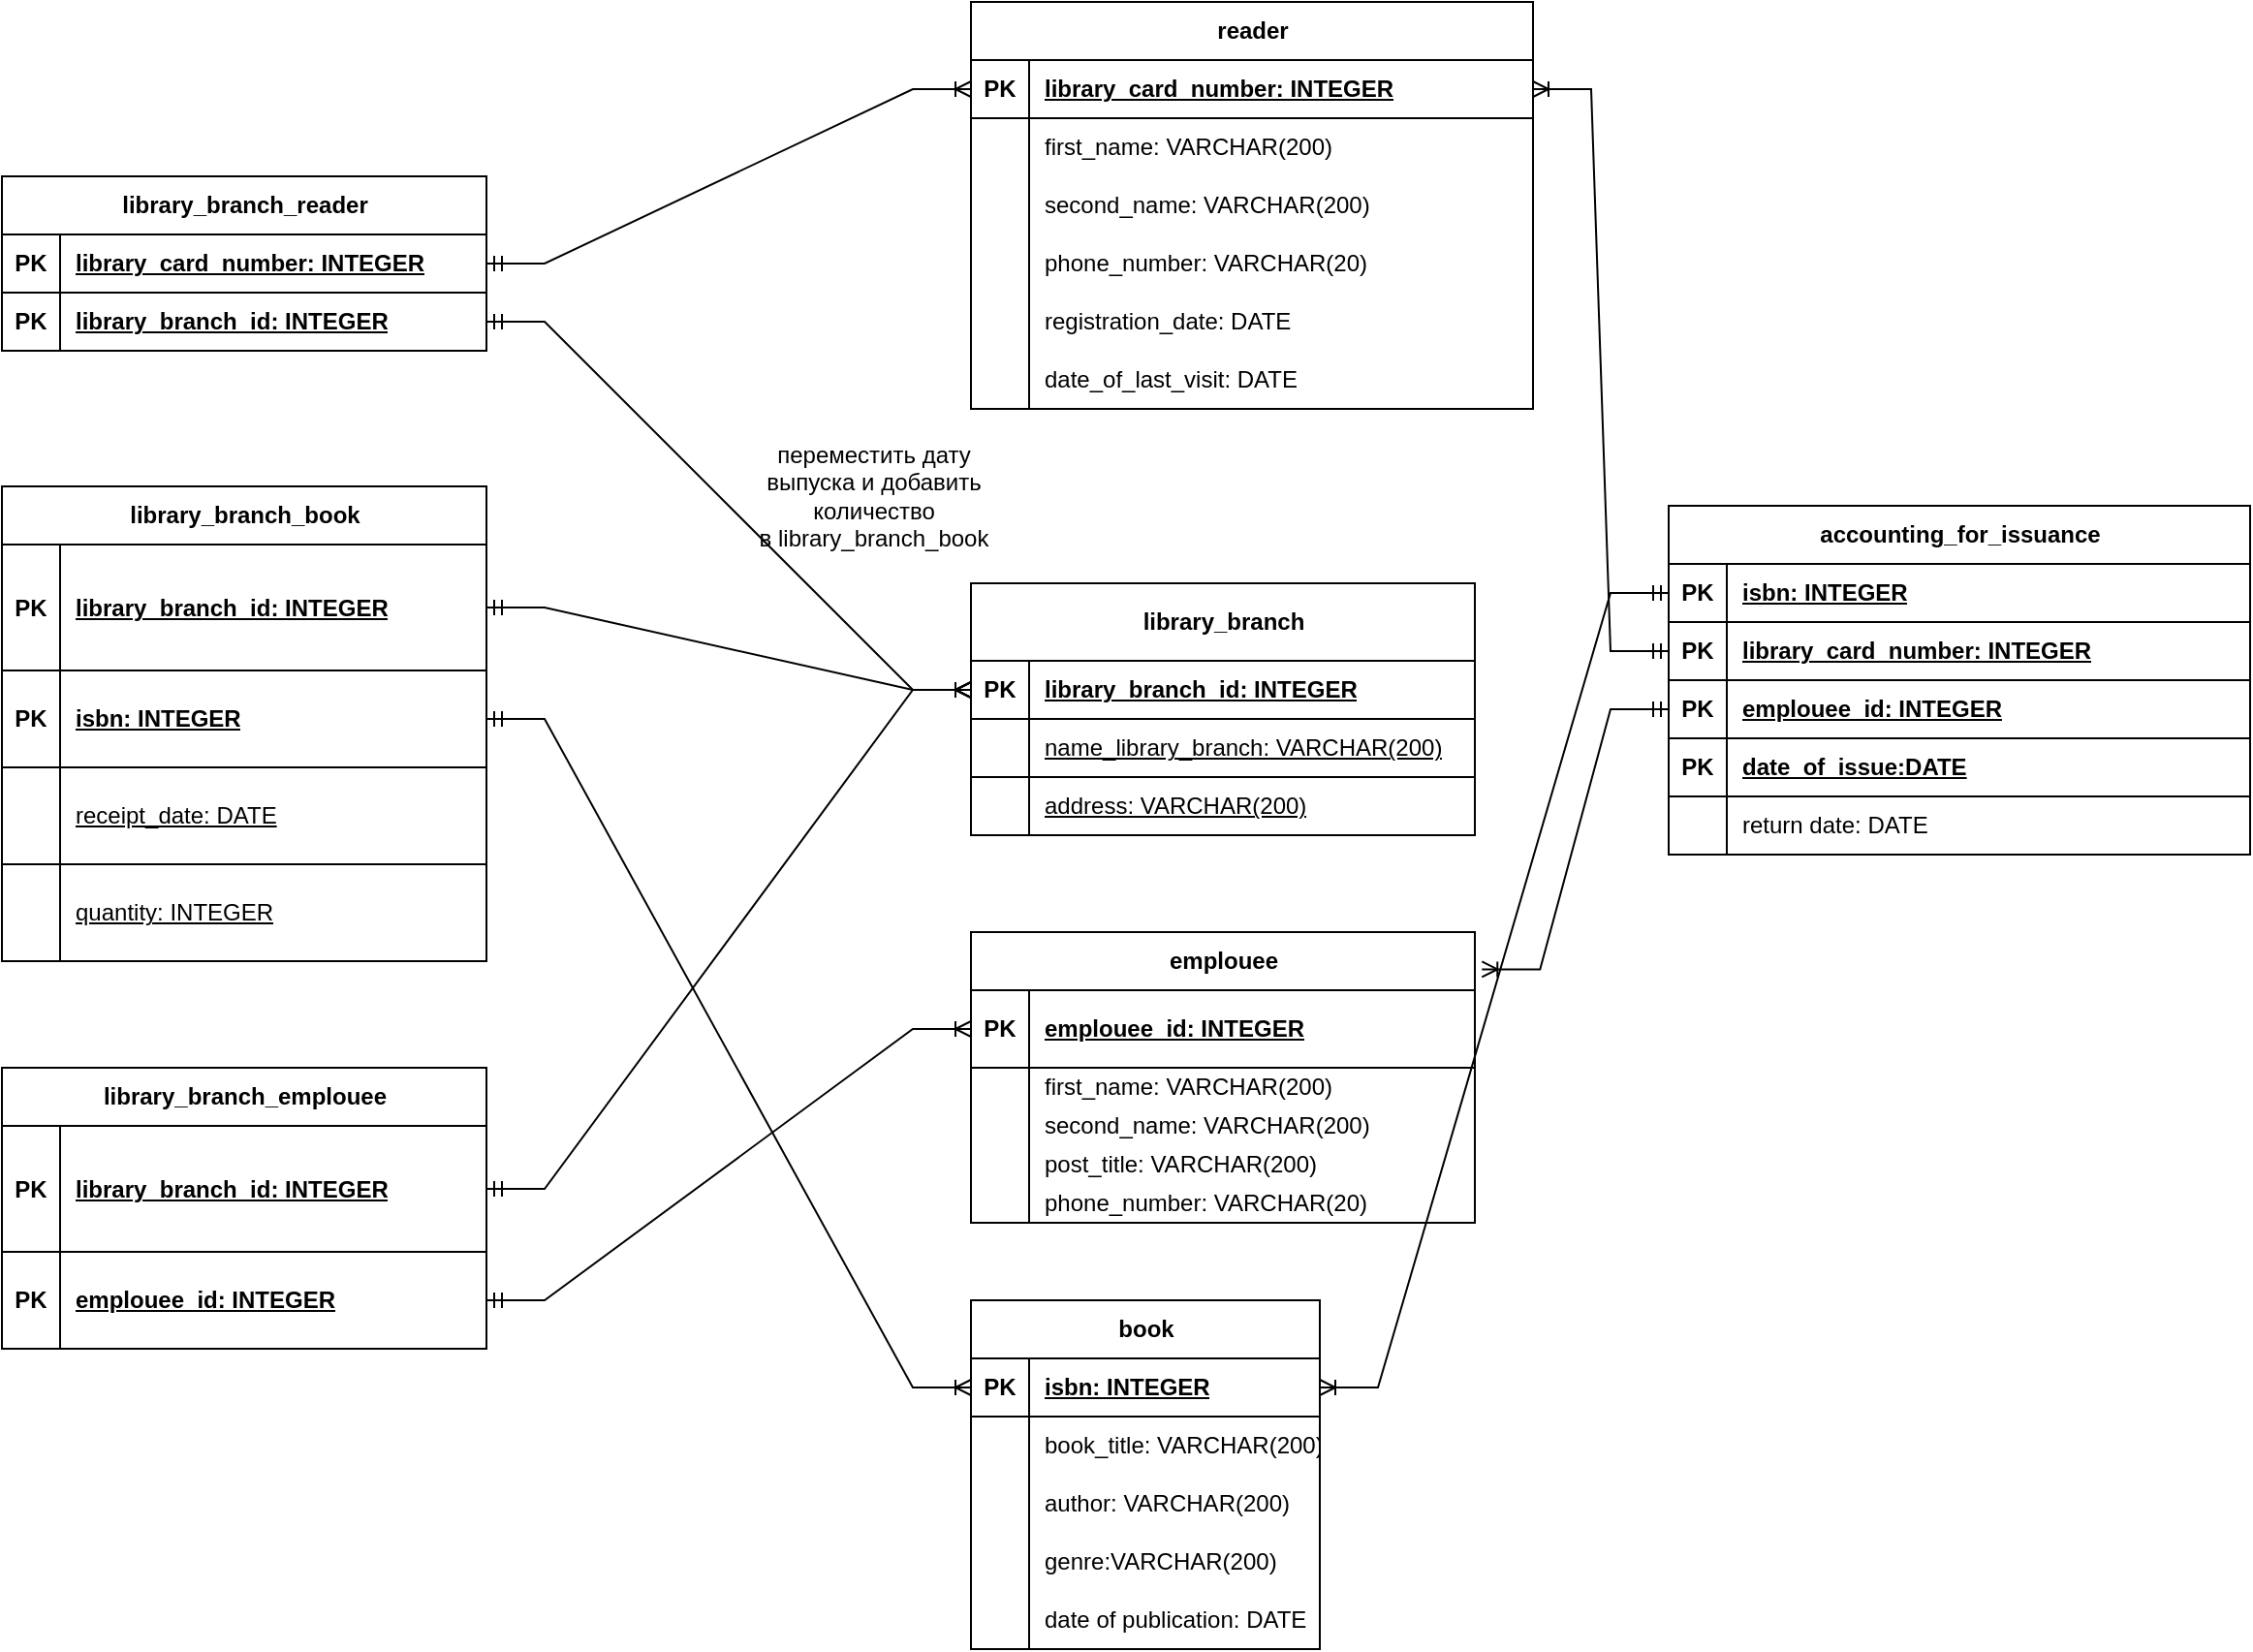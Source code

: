 <mxfile version="23.1.5" type="github">
  <diagram name="Страница — 1" id="CIqzFSegm4EQMe1KFuxQ">
    <mxGraphModel dx="1947" dy="1603" grid="1" gridSize="10" guides="1" tooltips="1" connect="1" arrows="1" fold="1" page="1" pageScale="1" pageWidth="827" pageHeight="1169" math="0" shadow="0">
      <root>
        <mxCell id="0" />
        <mxCell id="1" parent="0" />
        <mxCell id="LzvgCg_3a3wJAiZHb8O4-2" value="emplouee" style="shape=table;startSize=30;container=1;collapsible=1;childLayout=tableLayout;fixedRows=1;rowLines=0;fontStyle=1;align=center;resizeLast=1;html=1;" parent="1" vertex="1">
          <mxGeometry x="-80" y="-260" width="260" height="150" as="geometry" />
        </mxCell>
        <mxCell id="LzvgCg_3a3wJAiZHb8O4-3" value="" style="shape=tableRow;horizontal=0;startSize=0;swimlaneHead=0;swimlaneBody=0;fillColor=none;collapsible=0;dropTarget=0;points=[[0,0.5],[1,0.5]];portConstraint=eastwest;top=0;left=0;right=0;bottom=1;" parent="LzvgCg_3a3wJAiZHb8O4-2" vertex="1">
          <mxGeometry y="30" width="260" height="40" as="geometry" />
        </mxCell>
        <mxCell id="LzvgCg_3a3wJAiZHb8O4-4" value="PK" style="shape=partialRectangle;connectable=0;fillColor=none;top=0;left=0;bottom=0;right=0;fontStyle=1;overflow=hidden;whiteSpace=wrap;html=1;" parent="LzvgCg_3a3wJAiZHb8O4-3" vertex="1">
          <mxGeometry width="30" height="40" as="geometry">
            <mxRectangle width="30" height="40" as="alternateBounds" />
          </mxGeometry>
        </mxCell>
        <mxCell id="LzvgCg_3a3wJAiZHb8O4-5" value="emplouee_id: INTEGER" style="shape=partialRectangle;connectable=0;fillColor=none;top=0;left=0;bottom=0;right=0;align=left;spacingLeft=6;fontStyle=5;overflow=hidden;whiteSpace=wrap;html=1;" parent="LzvgCg_3a3wJAiZHb8O4-3" vertex="1">
          <mxGeometry x="30" width="230" height="40" as="geometry">
            <mxRectangle width="230" height="40" as="alternateBounds" />
          </mxGeometry>
        </mxCell>
        <mxCell id="LzvgCg_3a3wJAiZHb8O4-6" value="" style="shape=tableRow;horizontal=0;startSize=0;swimlaneHead=0;swimlaneBody=0;fillColor=none;collapsible=0;dropTarget=0;points=[[0,0.5],[1,0.5]];portConstraint=eastwest;top=0;left=0;right=0;bottom=0;" parent="LzvgCg_3a3wJAiZHb8O4-2" vertex="1">
          <mxGeometry y="70" width="260" height="20" as="geometry" />
        </mxCell>
        <mxCell id="LzvgCg_3a3wJAiZHb8O4-7" value="" style="shape=partialRectangle;connectable=0;fillColor=none;top=0;left=0;bottom=0;right=0;editable=1;overflow=hidden;whiteSpace=wrap;html=1;" parent="LzvgCg_3a3wJAiZHb8O4-6" vertex="1">
          <mxGeometry width="30" height="20" as="geometry">
            <mxRectangle width="30" height="20" as="alternateBounds" />
          </mxGeometry>
        </mxCell>
        <mxCell id="LzvgCg_3a3wJAiZHb8O4-8" value="first_name:&amp;nbsp;VARCHAR(200)" style="shape=partialRectangle;connectable=0;fillColor=none;top=0;left=0;bottom=0;right=0;align=left;spacingLeft=6;overflow=hidden;whiteSpace=wrap;html=1;" parent="LzvgCg_3a3wJAiZHb8O4-6" vertex="1">
          <mxGeometry x="30" width="230" height="20" as="geometry">
            <mxRectangle width="230" height="20" as="alternateBounds" />
          </mxGeometry>
        </mxCell>
        <mxCell id="LzvgCg_3a3wJAiZHb8O4-9" value="" style="shape=tableRow;horizontal=0;startSize=0;swimlaneHead=0;swimlaneBody=0;fillColor=none;collapsible=0;dropTarget=0;points=[[0,0.5],[1,0.5]];portConstraint=eastwest;top=0;left=0;right=0;bottom=0;" parent="LzvgCg_3a3wJAiZHb8O4-2" vertex="1">
          <mxGeometry y="90" width="260" height="20" as="geometry" />
        </mxCell>
        <mxCell id="LzvgCg_3a3wJAiZHb8O4-10" value="" style="shape=partialRectangle;connectable=0;fillColor=none;top=0;left=0;bottom=0;right=0;editable=1;overflow=hidden;whiteSpace=wrap;html=1;" parent="LzvgCg_3a3wJAiZHb8O4-9" vertex="1">
          <mxGeometry width="30" height="20" as="geometry">
            <mxRectangle width="30" height="20" as="alternateBounds" />
          </mxGeometry>
        </mxCell>
        <mxCell id="LzvgCg_3a3wJAiZHb8O4-11" value="second_name: VARCHAR(200)" style="shape=partialRectangle;connectable=0;fillColor=none;top=0;left=0;bottom=0;right=0;align=left;spacingLeft=6;overflow=hidden;whiteSpace=wrap;html=1;" parent="LzvgCg_3a3wJAiZHb8O4-9" vertex="1">
          <mxGeometry x="30" width="230" height="20" as="geometry">
            <mxRectangle width="230" height="20" as="alternateBounds" />
          </mxGeometry>
        </mxCell>
        <mxCell id="MZOV7aRjCE4g4XDiiNEX-7" value="" style="shape=tableRow;horizontal=0;startSize=0;swimlaneHead=0;swimlaneBody=0;fillColor=none;collapsible=0;dropTarget=0;points=[[0,0.5],[1,0.5]];portConstraint=eastwest;top=0;left=0;right=0;bottom=0;" parent="LzvgCg_3a3wJAiZHb8O4-2" vertex="1">
          <mxGeometry y="110" width="260" height="20" as="geometry" />
        </mxCell>
        <mxCell id="MZOV7aRjCE4g4XDiiNEX-8" value="" style="shape=partialRectangle;connectable=0;fillColor=none;top=0;left=0;bottom=0;right=0;editable=1;overflow=hidden;whiteSpace=wrap;html=1;" parent="MZOV7aRjCE4g4XDiiNEX-7" vertex="1">
          <mxGeometry width="30" height="20" as="geometry">
            <mxRectangle width="30" height="20" as="alternateBounds" />
          </mxGeometry>
        </mxCell>
        <mxCell id="MZOV7aRjCE4g4XDiiNEX-9" value="post_title: VARCHAR(200)" style="shape=partialRectangle;connectable=0;fillColor=none;top=0;left=0;bottom=0;right=0;align=left;spacingLeft=6;overflow=hidden;whiteSpace=wrap;html=1;" parent="MZOV7aRjCE4g4XDiiNEX-7" vertex="1">
          <mxGeometry x="30" width="230" height="20" as="geometry">
            <mxRectangle width="230" height="20" as="alternateBounds" />
          </mxGeometry>
        </mxCell>
        <mxCell id="MZOV7aRjCE4g4XDiiNEX-4" value="" style="shape=tableRow;horizontal=0;startSize=0;swimlaneHead=0;swimlaneBody=0;fillColor=none;collapsible=0;dropTarget=0;points=[[0,0.5],[1,0.5]];portConstraint=eastwest;top=0;left=0;right=0;bottom=0;" parent="LzvgCg_3a3wJAiZHb8O4-2" vertex="1">
          <mxGeometry y="130" width="260" height="20" as="geometry" />
        </mxCell>
        <mxCell id="MZOV7aRjCE4g4XDiiNEX-5" value="" style="shape=partialRectangle;connectable=0;fillColor=none;top=0;left=0;bottom=0;right=0;editable=1;overflow=hidden;whiteSpace=wrap;html=1;" parent="MZOV7aRjCE4g4XDiiNEX-4" vertex="1">
          <mxGeometry width="30" height="20" as="geometry">
            <mxRectangle width="30" height="20" as="alternateBounds" />
          </mxGeometry>
        </mxCell>
        <mxCell id="MZOV7aRjCE4g4XDiiNEX-6" value="phone_number: VARCHAR(20)" style="shape=partialRectangle;connectable=0;fillColor=none;top=0;left=0;bottom=0;right=0;align=left;spacingLeft=6;overflow=hidden;whiteSpace=wrap;html=1;" parent="MZOV7aRjCE4g4XDiiNEX-4" vertex="1">
          <mxGeometry x="30" width="230" height="20" as="geometry">
            <mxRectangle width="230" height="20" as="alternateBounds" />
          </mxGeometry>
        </mxCell>
        <mxCell id="LzvgCg_3a3wJAiZHb8O4-15" value="library_branch" style="shape=table;startSize=40;container=1;collapsible=1;childLayout=tableLayout;fixedRows=1;rowLines=0;fontStyle=1;align=center;resizeLast=1;html=1;" parent="1" vertex="1">
          <mxGeometry x="-80" y="-440" width="260" height="130" as="geometry" />
        </mxCell>
        <mxCell id="MZOV7aRjCE4g4XDiiNEX-1" value="" style="shape=tableRow;horizontal=0;startSize=0;swimlaneHead=0;swimlaneBody=0;fillColor=none;collapsible=0;dropTarget=0;points=[[0,0.5],[1,0.5]];portConstraint=eastwest;top=0;left=0;right=0;bottom=1;" parent="LzvgCg_3a3wJAiZHb8O4-15" vertex="1">
          <mxGeometry y="40" width="260" height="30" as="geometry" />
        </mxCell>
        <mxCell id="MZOV7aRjCE4g4XDiiNEX-2" value="PK" style="shape=partialRectangle;connectable=0;fillColor=none;top=0;left=0;bottom=0;right=0;fontStyle=1;overflow=hidden;whiteSpace=wrap;html=1;" parent="MZOV7aRjCE4g4XDiiNEX-1" vertex="1">
          <mxGeometry width="30" height="30" as="geometry">
            <mxRectangle width="30" height="30" as="alternateBounds" />
          </mxGeometry>
        </mxCell>
        <mxCell id="MZOV7aRjCE4g4XDiiNEX-3" value="library_branch_id: INTEGER" style="shape=partialRectangle;connectable=0;fillColor=none;top=0;left=0;bottom=0;right=0;align=left;spacingLeft=6;fontStyle=5;overflow=hidden;whiteSpace=wrap;html=1;" parent="MZOV7aRjCE4g4XDiiNEX-1" vertex="1">
          <mxGeometry x="30" width="230" height="30" as="geometry">
            <mxRectangle width="230" height="30" as="alternateBounds" />
          </mxGeometry>
        </mxCell>
        <mxCell id="LzvgCg_3a3wJAiZHb8O4-160" value="" style="shape=tableRow;horizontal=0;startSize=0;swimlaneHead=0;swimlaneBody=0;fillColor=none;collapsible=0;dropTarget=0;points=[[0,0.5],[1,0.5]];portConstraint=eastwest;top=0;left=0;right=0;bottom=1;" parent="LzvgCg_3a3wJAiZHb8O4-15" vertex="1">
          <mxGeometry y="70" width="260" height="30" as="geometry" />
        </mxCell>
        <mxCell id="LzvgCg_3a3wJAiZHb8O4-161" value="" style="shape=partialRectangle;connectable=0;fillColor=none;top=0;left=0;bottom=0;right=0;fontStyle=1;overflow=hidden;whiteSpace=wrap;html=1;" parent="LzvgCg_3a3wJAiZHb8O4-160" vertex="1">
          <mxGeometry width="30" height="30" as="geometry">
            <mxRectangle width="30" height="30" as="alternateBounds" />
          </mxGeometry>
        </mxCell>
        <mxCell id="LzvgCg_3a3wJAiZHb8O4-162" value="&lt;span style=&quot;font-weight: normal;&quot;&gt;name_library_branch:&amp;nbsp;VARCHAR(200)&lt;/span&gt;" style="shape=partialRectangle;connectable=0;fillColor=none;top=0;left=0;bottom=0;right=0;align=left;spacingLeft=6;fontStyle=5;overflow=hidden;whiteSpace=wrap;html=1;" parent="LzvgCg_3a3wJAiZHb8O4-160" vertex="1">
          <mxGeometry x="30" width="230" height="30" as="geometry">
            <mxRectangle width="230" height="30" as="alternateBounds" />
          </mxGeometry>
        </mxCell>
        <mxCell id="LzvgCg_3a3wJAiZHb8O4-16" value="" style="shape=tableRow;horizontal=0;startSize=0;swimlaneHead=0;swimlaneBody=0;fillColor=none;collapsible=0;dropTarget=0;points=[[0,0.5],[1,0.5]];portConstraint=eastwest;top=0;left=0;right=0;bottom=1;" parent="LzvgCg_3a3wJAiZHb8O4-15" vertex="1">
          <mxGeometry y="100" width="260" height="30" as="geometry" />
        </mxCell>
        <mxCell id="LzvgCg_3a3wJAiZHb8O4-17" value="" style="shape=partialRectangle;connectable=0;fillColor=none;top=0;left=0;bottom=0;right=0;fontStyle=1;overflow=hidden;whiteSpace=wrap;html=1;" parent="LzvgCg_3a3wJAiZHb8O4-16" vertex="1">
          <mxGeometry width="30" height="30" as="geometry">
            <mxRectangle width="30" height="30" as="alternateBounds" />
          </mxGeometry>
        </mxCell>
        <mxCell id="LzvgCg_3a3wJAiZHb8O4-18" value="&lt;span style=&quot;font-weight: normal;&quot;&gt;address: VARCHAR(200)&lt;/span&gt;" style="shape=partialRectangle;connectable=0;fillColor=none;top=0;left=0;bottom=0;right=0;align=left;spacingLeft=6;fontStyle=5;overflow=hidden;whiteSpace=wrap;html=1;" parent="LzvgCg_3a3wJAiZHb8O4-16" vertex="1">
          <mxGeometry x="30" width="230" height="30" as="geometry">
            <mxRectangle width="230" height="30" as="alternateBounds" />
          </mxGeometry>
        </mxCell>
        <mxCell id="LzvgCg_3a3wJAiZHb8O4-44" value="library_branch_emplouee" style="shape=table;startSize=30;container=1;collapsible=1;childLayout=tableLayout;fixedRows=1;rowLines=0;fontStyle=1;align=center;resizeLast=1;html=1;" parent="1" vertex="1">
          <mxGeometry x="-580" y="-190" width="250" height="145" as="geometry" />
        </mxCell>
        <mxCell id="LzvgCg_3a3wJAiZHb8O4-45" value="" style="shape=tableRow;horizontal=0;startSize=0;swimlaneHead=0;swimlaneBody=0;fillColor=none;collapsible=0;dropTarget=0;points=[[0,0.5],[1,0.5]];portConstraint=eastwest;top=0;left=0;right=0;bottom=1;" parent="LzvgCg_3a3wJAiZHb8O4-44" vertex="1">
          <mxGeometry y="30" width="250" height="65" as="geometry" />
        </mxCell>
        <mxCell id="LzvgCg_3a3wJAiZHb8O4-46" value="PK" style="shape=partialRectangle;connectable=0;fillColor=none;top=0;left=0;bottom=0;right=0;fontStyle=1;overflow=hidden;whiteSpace=wrap;html=1;" parent="LzvgCg_3a3wJAiZHb8O4-45" vertex="1">
          <mxGeometry width="30" height="65" as="geometry">
            <mxRectangle width="30" height="65" as="alternateBounds" />
          </mxGeometry>
        </mxCell>
        <mxCell id="LzvgCg_3a3wJAiZHb8O4-47" value="library_branch_id: INTEGER" style="shape=partialRectangle;connectable=0;fillColor=none;top=0;left=0;bottom=0;right=0;align=left;spacingLeft=6;fontStyle=5;overflow=hidden;whiteSpace=wrap;html=1;" parent="LzvgCg_3a3wJAiZHb8O4-45" vertex="1">
          <mxGeometry x="30" width="220" height="65" as="geometry">
            <mxRectangle width="220" height="65" as="alternateBounds" />
          </mxGeometry>
        </mxCell>
        <mxCell id="LzvgCg_3a3wJAiZHb8O4-48" value="" style="shape=tableRow;horizontal=0;startSize=0;swimlaneHead=0;swimlaneBody=0;fillColor=none;collapsible=0;dropTarget=0;points=[[0,0.5],[1,0.5]];portConstraint=eastwest;top=0;left=0;right=0;bottom=1;" parent="LzvgCg_3a3wJAiZHb8O4-44" vertex="1">
          <mxGeometry y="95" width="250" height="50" as="geometry" />
        </mxCell>
        <mxCell id="LzvgCg_3a3wJAiZHb8O4-49" value="PK" style="shape=partialRectangle;connectable=0;fillColor=none;top=0;left=0;bottom=0;right=0;fontStyle=1;overflow=hidden;whiteSpace=wrap;html=1;" parent="LzvgCg_3a3wJAiZHb8O4-48" vertex="1">
          <mxGeometry width="30" height="50" as="geometry">
            <mxRectangle width="30" height="50" as="alternateBounds" />
          </mxGeometry>
        </mxCell>
        <mxCell id="LzvgCg_3a3wJAiZHb8O4-50" value="emplouee_id: INTEGER" style="shape=partialRectangle;connectable=0;fillColor=none;top=0;left=0;bottom=0;right=0;align=left;spacingLeft=6;fontStyle=5;overflow=hidden;whiteSpace=wrap;html=1;" parent="LzvgCg_3a3wJAiZHb8O4-48" vertex="1">
          <mxGeometry x="30" width="220" height="50" as="geometry">
            <mxRectangle width="220" height="50" as="alternateBounds" />
          </mxGeometry>
        </mxCell>
        <mxCell id="LzvgCg_3a3wJAiZHb8O4-51" value="book" style="shape=table;startSize=30;container=1;collapsible=1;childLayout=tableLayout;fixedRows=1;rowLines=0;fontStyle=1;align=center;resizeLast=1;html=1;" parent="1" vertex="1">
          <mxGeometry x="-80" y="-70" width="180" height="180" as="geometry" />
        </mxCell>
        <mxCell id="LzvgCg_3a3wJAiZHb8O4-52" value="" style="shape=tableRow;horizontal=0;startSize=0;swimlaneHead=0;swimlaneBody=0;fillColor=none;collapsible=0;dropTarget=0;points=[[0,0.5],[1,0.5]];portConstraint=eastwest;top=0;left=0;right=0;bottom=1;" parent="LzvgCg_3a3wJAiZHb8O4-51" vertex="1">
          <mxGeometry y="30" width="180" height="30" as="geometry" />
        </mxCell>
        <mxCell id="LzvgCg_3a3wJAiZHb8O4-53" value="PK" style="shape=partialRectangle;connectable=0;fillColor=none;top=0;left=0;bottom=0;right=0;fontStyle=1;overflow=hidden;whiteSpace=wrap;html=1;" parent="LzvgCg_3a3wJAiZHb8O4-52" vertex="1">
          <mxGeometry width="30" height="30" as="geometry">
            <mxRectangle width="30" height="30" as="alternateBounds" />
          </mxGeometry>
        </mxCell>
        <mxCell id="LzvgCg_3a3wJAiZHb8O4-54" value="isbn: INTEGER" style="shape=partialRectangle;connectable=0;fillColor=none;top=0;left=0;bottom=0;right=0;align=left;spacingLeft=6;fontStyle=5;overflow=hidden;whiteSpace=wrap;html=1;" parent="LzvgCg_3a3wJAiZHb8O4-52" vertex="1">
          <mxGeometry x="30" width="150" height="30" as="geometry">
            <mxRectangle width="150" height="30" as="alternateBounds" />
          </mxGeometry>
        </mxCell>
        <mxCell id="LzvgCg_3a3wJAiZHb8O4-55" value="" style="shape=tableRow;horizontal=0;startSize=0;swimlaneHead=0;swimlaneBody=0;fillColor=none;collapsible=0;dropTarget=0;points=[[0,0.5],[1,0.5]];portConstraint=eastwest;top=0;left=0;right=0;bottom=0;" parent="LzvgCg_3a3wJAiZHb8O4-51" vertex="1">
          <mxGeometry y="60" width="180" height="30" as="geometry" />
        </mxCell>
        <mxCell id="LzvgCg_3a3wJAiZHb8O4-56" value="" style="shape=partialRectangle;connectable=0;fillColor=none;top=0;left=0;bottom=0;right=0;editable=1;overflow=hidden;whiteSpace=wrap;html=1;" parent="LzvgCg_3a3wJAiZHb8O4-55" vertex="1">
          <mxGeometry width="30" height="30" as="geometry">
            <mxRectangle width="30" height="30" as="alternateBounds" />
          </mxGeometry>
        </mxCell>
        <mxCell id="LzvgCg_3a3wJAiZHb8O4-57" value="book_title:&amp;nbsp;VARCHAR(200)" style="shape=partialRectangle;connectable=0;fillColor=none;top=0;left=0;bottom=0;right=0;align=left;spacingLeft=6;overflow=hidden;whiteSpace=wrap;html=1;" parent="LzvgCg_3a3wJAiZHb8O4-55" vertex="1">
          <mxGeometry x="30" width="150" height="30" as="geometry">
            <mxRectangle width="150" height="30" as="alternateBounds" />
          </mxGeometry>
        </mxCell>
        <mxCell id="LzvgCg_3a3wJAiZHb8O4-58" value="" style="shape=tableRow;horizontal=0;startSize=0;swimlaneHead=0;swimlaneBody=0;fillColor=none;collapsible=0;dropTarget=0;points=[[0,0.5],[1,0.5]];portConstraint=eastwest;top=0;left=0;right=0;bottom=0;" parent="LzvgCg_3a3wJAiZHb8O4-51" vertex="1">
          <mxGeometry y="90" width="180" height="30" as="geometry" />
        </mxCell>
        <mxCell id="LzvgCg_3a3wJAiZHb8O4-59" value="" style="shape=partialRectangle;connectable=0;fillColor=none;top=0;left=0;bottom=0;right=0;editable=1;overflow=hidden;whiteSpace=wrap;html=1;" parent="LzvgCg_3a3wJAiZHb8O4-58" vertex="1">
          <mxGeometry width="30" height="30" as="geometry">
            <mxRectangle width="30" height="30" as="alternateBounds" />
          </mxGeometry>
        </mxCell>
        <mxCell id="LzvgCg_3a3wJAiZHb8O4-60" value="author:&amp;nbsp;VARCHAR(200)" style="shape=partialRectangle;connectable=0;fillColor=none;top=0;left=0;bottom=0;right=0;align=left;spacingLeft=6;overflow=hidden;whiteSpace=wrap;html=1;" parent="LzvgCg_3a3wJAiZHb8O4-58" vertex="1">
          <mxGeometry x="30" width="150" height="30" as="geometry">
            <mxRectangle width="150" height="30" as="alternateBounds" />
          </mxGeometry>
        </mxCell>
        <mxCell id="LzvgCg_3a3wJAiZHb8O4-61" value="" style="shape=tableRow;horizontal=0;startSize=0;swimlaneHead=0;swimlaneBody=0;fillColor=none;collapsible=0;dropTarget=0;points=[[0,0.5],[1,0.5]];portConstraint=eastwest;top=0;left=0;right=0;bottom=0;" parent="LzvgCg_3a3wJAiZHb8O4-51" vertex="1">
          <mxGeometry y="120" width="180" height="30" as="geometry" />
        </mxCell>
        <mxCell id="LzvgCg_3a3wJAiZHb8O4-62" value="" style="shape=partialRectangle;connectable=0;fillColor=none;top=0;left=0;bottom=0;right=0;editable=1;overflow=hidden;whiteSpace=wrap;html=1;" parent="LzvgCg_3a3wJAiZHb8O4-61" vertex="1">
          <mxGeometry width="30" height="30" as="geometry">
            <mxRectangle width="30" height="30" as="alternateBounds" />
          </mxGeometry>
        </mxCell>
        <mxCell id="LzvgCg_3a3wJAiZHb8O4-63" value="genre:VARCHAR(200)" style="shape=partialRectangle;connectable=0;fillColor=none;top=0;left=0;bottom=0;right=0;align=left;spacingLeft=6;overflow=hidden;whiteSpace=wrap;html=1;" parent="LzvgCg_3a3wJAiZHb8O4-61" vertex="1">
          <mxGeometry x="30" width="150" height="30" as="geometry">
            <mxRectangle width="150" height="30" as="alternateBounds" />
          </mxGeometry>
        </mxCell>
        <mxCell id="LzvgCg_3a3wJAiZHb8O4-64" value="" style="shape=tableRow;horizontal=0;startSize=0;swimlaneHead=0;swimlaneBody=0;fillColor=none;collapsible=0;dropTarget=0;points=[[0,0.5],[1,0.5]];portConstraint=eastwest;top=0;left=0;right=0;bottom=0;" parent="LzvgCg_3a3wJAiZHb8O4-51" vertex="1">
          <mxGeometry y="150" width="180" height="30" as="geometry" />
        </mxCell>
        <mxCell id="LzvgCg_3a3wJAiZHb8O4-65" value="" style="shape=partialRectangle;connectable=0;fillColor=none;top=0;left=0;bottom=0;right=0;editable=1;overflow=hidden;whiteSpace=wrap;html=1;" parent="LzvgCg_3a3wJAiZHb8O4-64" vertex="1">
          <mxGeometry width="30" height="30" as="geometry">
            <mxRectangle width="30" height="30" as="alternateBounds" />
          </mxGeometry>
        </mxCell>
        <mxCell id="LzvgCg_3a3wJAiZHb8O4-66" value="date of publication: DATE" style="shape=partialRectangle;connectable=0;fillColor=none;top=0;left=0;bottom=0;right=0;align=left;spacingLeft=6;overflow=hidden;whiteSpace=wrap;html=1;" parent="LzvgCg_3a3wJAiZHb8O4-64" vertex="1">
          <mxGeometry x="30" width="150" height="30" as="geometry">
            <mxRectangle width="150" height="30" as="alternateBounds" />
          </mxGeometry>
        </mxCell>
        <mxCell id="LzvgCg_3a3wJAiZHb8O4-67" value="reader" style="shape=table;startSize=30;container=1;collapsible=1;childLayout=tableLayout;fixedRows=1;rowLines=0;fontStyle=1;align=center;resizeLast=1;html=1;" parent="1" vertex="1">
          <mxGeometry x="-80" y="-740" width="290" height="210" as="geometry" />
        </mxCell>
        <mxCell id="LzvgCg_3a3wJAiZHb8O4-68" value="" style="shape=tableRow;horizontal=0;startSize=0;swimlaneHead=0;swimlaneBody=0;fillColor=none;collapsible=0;dropTarget=0;points=[[0,0.5],[1,0.5]];portConstraint=eastwest;top=0;left=0;right=0;bottom=1;" parent="LzvgCg_3a3wJAiZHb8O4-67" vertex="1">
          <mxGeometry y="30" width="290" height="30" as="geometry" />
        </mxCell>
        <mxCell id="LzvgCg_3a3wJAiZHb8O4-69" value="PK" style="shape=partialRectangle;connectable=0;fillColor=none;top=0;left=0;bottom=0;right=0;fontStyle=1;overflow=hidden;whiteSpace=wrap;html=1;" parent="LzvgCg_3a3wJAiZHb8O4-68" vertex="1">
          <mxGeometry width="30" height="30" as="geometry">
            <mxRectangle width="30" height="30" as="alternateBounds" />
          </mxGeometry>
        </mxCell>
        <mxCell id="LzvgCg_3a3wJAiZHb8O4-70" value="&lt;div&gt;&lt;span style=&quot;background-color: initial;&quot;&gt;library_card_number: INTEGER&lt;/span&gt;&lt;/div&gt;" style="shape=partialRectangle;connectable=0;fillColor=none;top=0;left=0;bottom=0;right=0;align=left;spacingLeft=6;fontStyle=5;overflow=hidden;whiteSpace=wrap;html=1;" parent="LzvgCg_3a3wJAiZHb8O4-68" vertex="1">
          <mxGeometry x="30" width="260" height="30" as="geometry">
            <mxRectangle width="260" height="30" as="alternateBounds" />
          </mxGeometry>
        </mxCell>
        <mxCell id="LzvgCg_3a3wJAiZHb8O4-71" value="" style="shape=tableRow;horizontal=0;startSize=0;swimlaneHead=0;swimlaneBody=0;fillColor=none;collapsible=0;dropTarget=0;points=[[0,0.5],[1,0.5]];portConstraint=eastwest;top=0;left=0;right=0;bottom=0;" parent="LzvgCg_3a3wJAiZHb8O4-67" vertex="1">
          <mxGeometry y="60" width="290" height="30" as="geometry" />
        </mxCell>
        <mxCell id="LzvgCg_3a3wJAiZHb8O4-72" value="" style="shape=partialRectangle;connectable=0;fillColor=none;top=0;left=0;bottom=0;right=0;editable=1;overflow=hidden;whiteSpace=wrap;html=1;" parent="LzvgCg_3a3wJAiZHb8O4-71" vertex="1">
          <mxGeometry width="30" height="30" as="geometry">
            <mxRectangle width="30" height="30" as="alternateBounds" />
          </mxGeometry>
        </mxCell>
        <mxCell id="LzvgCg_3a3wJAiZHb8O4-73" value="first_name: VARCHAR(200)" style="shape=partialRectangle;connectable=0;fillColor=none;top=0;left=0;bottom=0;right=0;align=left;spacingLeft=6;overflow=hidden;whiteSpace=wrap;html=1;" parent="LzvgCg_3a3wJAiZHb8O4-71" vertex="1">
          <mxGeometry x="30" width="260" height="30" as="geometry">
            <mxRectangle width="260" height="30" as="alternateBounds" />
          </mxGeometry>
        </mxCell>
        <mxCell id="LzvgCg_3a3wJAiZHb8O4-74" value="" style="shape=tableRow;horizontal=0;startSize=0;swimlaneHead=0;swimlaneBody=0;fillColor=none;collapsible=0;dropTarget=0;points=[[0,0.5],[1,0.5]];portConstraint=eastwest;top=0;left=0;right=0;bottom=0;" parent="LzvgCg_3a3wJAiZHb8O4-67" vertex="1">
          <mxGeometry y="90" width="290" height="30" as="geometry" />
        </mxCell>
        <mxCell id="LzvgCg_3a3wJAiZHb8O4-75" value="" style="shape=partialRectangle;connectable=0;fillColor=none;top=0;left=0;bottom=0;right=0;editable=1;overflow=hidden;whiteSpace=wrap;html=1;" parent="LzvgCg_3a3wJAiZHb8O4-74" vertex="1">
          <mxGeometry width="30" height="30" as="geometry">
            <mxRectangle width="30" height="30" as="alternateBounds" />
          </mxGeometry>
        </mxCell>
        <mxCell id="LzvgCg_3a3wJAiZHb8O4-76" value="second_name: VARCHAR(200)" style="shape=partialRectangle;connectable=0;fillColor=none;top=0;left=0;bottom=0;right=0;align=left;spacingLeft=6;overflow=hidden;whiteSpace=wrap;html=1;" parent="LzvgCg_3a3wJAiZHb8O4-74" vertex="1">
          <mxGeometry x="30" width="260" height="30" as="geometry">
            <mxRectangle width="260" height="30" as="alternateBounds" />
          </mxGeometry>
        </mxCell>
        <mxCell id="LzvgCg_3a3wJAiZHb8O4-80" value="" style="shape=tableRow;horizontal=0;startSize=0;swimlaneHead=0;swimlaneBody=0;fillColor=none;collapsible=0;dropTarget=0;points=[[0,0.5],[1,0.5]];portConstraint=eastwest;top=0;left=0;right=0;bottom=0;" parent="LzvgCg_3a3wJAiZHb8O4-67" vertex="1">
          <mxGeometry y="120" width="290" height="30" as="geometry" />
        </mxCell>
        <mxCell id="LzvgCg_3a3wJAiZHb8O4-81" value="" style="shape=partialRectangle;connectable=0;fillColor=none;top=0;left=0;bottom=0;right=0;editable=1;overflow=hidden;whiteSpace=wrap;html=1;" parent="LzvgCg_3a3wJAiZHb8O4-80" vertex="1">
          <mxGeometry width="30" height="30" as="geometry">
            <mxRectangle width="30" height="30" as="alternateBounds" />
          </mxGeometry>
        </mxCell>
        <mxCell id="LzvgCg_3a3wJAiZHb8O4-82" value="phone_number: VARCHAR(20)" style="shape=partialRectangle;connectable=0;fillColor=none;top=0;left=0;bottom=0;right=0;align=left;spacingLeft=6;overflow=hidden;whiteSpace=wrap;html=1;" parent="LzvgCg_3a3wJAiZHb8O4-80" vertex="1">
          <mxGeometry x="30" width="260" height="30" as="geometry">
            <mxRectangle width="260" height="30" as="alternateBounds" />
          </mxGeometry>
        </mxCell>
        <mxCell id="LzvgCg_3a3wJAiZHb8O4-77" value="" style="shape=tableRow;horizontal=0;startSize=0;swimlaneHead=0;swimlaneBody=0;fillColor=none;collapsible=0;dropTarget=0;points=[[0,0.5],[1,0.5]];portConstraint=eastwest;top=0;left=0;right=0;bottom=0;" parent="LzvgCg_3a3wJAiZHb8O4-67" vertex="1">
          <mxGeometry y="150" width="290" height="30" as="geometry" />
        </mxCell>
        <mxCell id="LzvgCg_3a3wJAiZHb8O4-78" value="" style="shape=partialRectangle;connectable=0;fillColor=none;top=0;left=0;bottom=0;right=0;editable=1;overflow=hidden;whiteSpace=wrap;html=1;" parent="LzvgCg_3a3wJAiZHb8O4-77" vertex="1">
          <mxGeometry width="30" height="30" as="geometry">
            <mxRectangle width="30" height="30" as="alternateBounds" />
          </mxGeometry>
        </mxCell>
        <mxCell id="LzvgCg_3a3wJAiZHb8O4-79" value="registration_date: DATE" style="shape=partialRectangle;connectable=0;fillColor=none;top=0;left=0;bottom=0;right=0;align=left;spacingLeft=6;overflow=hidden;whiteSpace=wrap;html=1;" parent="LzvgCg_3a3wJAiZHb8O4-77" vertex="1">
          <mxGeometry x="30" width="260" height="30" as="geometry">
            <mxRectangle width="260" height="30" as="alternateBounds" />
          </mxGeometry>
        </mxCell>
        <mxCell id="LzvgCg_3a3wJAiZHb8O4-83" value="" style="shape=tableRow;horizontal=0;startSize=0;swimlaneHead=0;swimlaneBody=0;fillColor=none;collapsible=0;dropTarget=0;points=[[0,0.5],[1,0.5]];portConstraint=eastwest;top=0;left=0;right=0;bottom=0;" parent="LzvgCg_3a3wJAiZHb8O4-67" vertex="1">
          <mxGeometry y="180" width="290" height="30" as="geometry" />
        </mxCell>
        <mxCell id="LzvgCg_3a3wJAiZHb8O4-84" value="" style="shape=partialRectangle;connectable=0;fillColor=none;top=0;left=0;bottom=0;right=0;editable=1;overflow=hidden;whiteSpace=wrap;html=1;" parent="LzvgCg_3a3wJAiZHb8O4-83" vertex="1">
          <mxGeometry width="30" height="30" as="geometry">
            <mxRectangle width="30" height="30" as="alternateBounds" />
          </mxGeometry>
        </mxCell>
        <mxCell id="LzvgCg_3a3wJAiZHb8O4-85" value="date_of_last_visit: DATE" style="shape=partialRectangle;connectable=0;fillColor=none;top=0;left=0;bottom=0;right=0;align=left;spacingLeft=6;overflow=hidden;whiteSpace=wrap;html=1;" parent="LzvgCg_3a3wJAiZHb8O4-83" vertex="1">
          <mxGeometry x="30" width="260" height="30" as="geometry">
            <mxRectangle width="260" height="30" as="alternateBounds" />
          </mxGeometry>
        </mxCell>
        <mxCell id="LzvgCg_3a3wJAiZHb8O4-89" value="accounting_for_issuance" style="shape=table;startSize=30;container=1;collapsible=1;childLayout=tableLayout;fixedRows=1;rowLines=0;fontStyle=1;align=center;resizeLast=1;html=1;" parent="1" vertex="1">
          <mxGeometry x="280" y="-480" width="300" height="180" as="geometry" />
        </mxCell>
        <mxCell id="LzvgCg_3a3wJAiZHb8O4-90" value="" style="shape=tableRow;horizontal=0;startSize=0;swimlaneHead=0;swimlaneBody=0;fillColor=none;collapsible=0;dropTarget=0;points=[[0,0.5],[1,0.5]];portConstraint=eastwest;top=0;left=0;right=0;bottom=1;" parent="LzvgCg_3a3wJAiZHb8O4-89" vertex="1">
          <mxGeometry y="30" width="300" height="30" as="geometry" />
        </mxCell>
        <mxCell id="LzvgCg_3a3wJAiZHb8O4-91" value="PK" style="shape=partialRectangle;connectable=0;fillColor=none;top=0;left=0;bottom=0;right=0;fontStyle=1;overflow=hidden;whiteSpace=wrap;html=1;" parent="LzvgCg_3a3wJAiZHb8O4-90" vertex="1">
          <mxGeometry width="30" height="30" as="geometry">
            <mxRectangle width="30" height="30" as="alternateBounds" />
          </mxGeometry>
        </mxCell>
        <mxCell id="LzvgCg_3a3wJAiZHb8O4-92" value="isbn: INTEGER" style="shape=partialRectangle;connectable=0;fillColor=none;top=0;left=0;bottom=0;right=0;align=left;spacingLeft=6;fontStyle=5;overflow=hidden;whiteSpace=wrap;html=1;" parent="LzvgCg_3a3wJAiZHb8O4-90" vertex="1">
          <mxGeometry x="30" width="270" height="30" as="geometry">
            <mxRectangle width="270" height="30" as="alternateBounds" />
          </mxGeometry>
        </mxCell>
        <mxCell id="LzvgCg_3a3wJAiZHb8O4-105" value="" style="shape=tableRow;horizontal=0;startSize=0;swimlaneHead=0;swimlaneBody=0;fillColor=none;collapsible=0;dropTarget=0;points=[[0,0.5],[1,0.5]];portConstraint=eastwest;top=0;left=0;right=0;bottom=1;" parent="LzvgCg_3a3wJAiZHb8O4-89" vertex="1">
          <mxGeometry y="60" width="300" height="30" as="geometry" />
        </mxCell>
        <mxCell id="LzvgCg_3a3wJAiZHb8O4-106" value="PK" style="shape=partialRectangle;connectable=0;fillColor=none;top=0;left=0;bottom=0;right=0;fontStyle=1;overflow=hidden;whiteSpace=wrap;html=1;" parent="LzvgCg_3a3wJAiZHb8O4-105" vertex="1">
          <mxGeometry width="30" height="30" as="geometry">
            <mxRectangle width="30" height="30" as="alternateBounds" />
          </mxGeometry>
        </mxCell>
        <mxCell id="LzvgCg_3a3wJAiZHb8O4-107" value="library_card_number: INTEGER" style="shape=partialRectangle;connectable=0;fillColor=none;top=0;left=0;bottom=0;right=0;align=left;spacingLeft=6;fontStyle=5;overflow=hidden;whiteSpace=wrap;html=1;" parent="LzvgCg_3a3wJAiZHb8O4-105" vertex="1">
          <mxGeometry x="30" width="270" height="30" as="geometry">
            <mxRectangle width="270" height="30" as="alternateBounds" />
          </mxGeometry>
        </mxCell>
        <mxCell id="LzvgCg_3a3wJAiZHb8O4-102" value="" style="shape=tableRow;horizontal=0;startSize=0;swimlaneHead=0;swimlaneBody=0;fillColor=none;collapsible=0;dropTarget=0;points=[[0,0.5],[1,0.5]];portConstraint=eastwest;top=0;left=0;right=0;bottom=1;" parent="LzvgCg_3a3wJAiZHb8O4-89" vertex="1">
          <mxGeometry y="90" width="300" height="30" as="geometry" />
        </mxCell>
        <mxCell id="LzvgCg_3a3wJAiZHb8O4-103" value="PK" style="shape=partialRectangle;connectable=0;fillColor=none;top=0;left=0;bottom=0;right=0;fontStyle=1;overflow=hidden;whiteSpace=wrap;html=1;" parent="LzvgCg_3a3wJAiZHb8O4-102" vertex="1">
          <mxGeometry width="30" height="30" as="geometry">
            <mxRectangle width="30" height="30" as="alternateBounds" />
          </mxGeometry>
        </mxCell>
        <mxCell id="LzvgCg_3a3wJAiZHb8O4-104" value="emplouee_id: INTEGER" style="shape=partialRectangle;connectable=0;fillColor=none;top=0;left=0;bottom=0;right=0;align=left;spacingLeft=6;fontStyle=5;overflow=hidden;whiteSpace=wrap;html=1;" parent="LzvgCg_3a3wJAiZHb8O4-102" vertex="1">
          <mxGeometry x="30" width="270" height="30" as="geometry">
            <mxRectangle width="270" height="30" as="alternateBounds" />
          </mxGeometry>
        </mxCell>
        <mxCell id="LzvgCg_3a3wJAiZHb8O4-138" value="" style="shape=tableRow;horizontal=0;startSize=0;swimlaneHead=0;swimlaneBody=0;fillColor=none;collapsible=0;dropTarget=0;points=[[0,0.5],[1,0.5]];portConstraint=eastwest;top=0;left=0;right=0;bottom=1;" parent="LzvgCg_3a3wJAiZHb8O4-89" vertex="1">
          <mxGeometry y="120" width="300" height="30" as="geometry" />
        </mxCell>
        <mxCell id="LzvgCg_3a3wJAiZHb8O4-139" value="PK" style="shape=partialRectangle;connectable=0;fillColor=none;top=0;left=0;bottom=0;right=0;fontStyle=1;overflow=hidden;whiteSpace=wrap;html=1;" parent="LzvgCg_3a3wJAiZHb8O4-138" vertex="1">
          <mxGeometry width="30" height="30" as="geometry">
            <mxRectangle width="30" height="30" as="alternateBounds" />
          </mxGeometry>
        </mxCell>
        <mxCell id="LzvgCg_3a3wJAiZHb8O4-140" value="date_of_issue:DATE" style="shape=partialRectangle;connectable=0;fillColor=none;top=0;left=0;bottom=0;right=0;align=left;spacingLeft=6;fontStyle=5;overflow=hidden;whiteSpace=wrap;html=1;" parent="LzvgCg_3a3wJAiZHb8O4-138" vertex="1">
          <mxGeometry x="30" width="270" height="30" as="geometry">
            <mxRectangle width="270" height="30" as="alternateBounds" />
          </mxGeometry>
        </mxCell>
        <mxCell id="LzvgCg_3a3wJAiZHb8O4-93" value="" style="shape=tableRow;horizontal=0;startSize=0;swimlaneHead=0;swimlaneBody=0;fillColor=none;collapsible=0;dropTarget=0;points=[[0,0.5],[1,0.5]];portConstraint=eastwest;top=0;left=0;right=0;bottom=0;" parent="LzvgCg_3a3wJAiZHb8O4-89" vertex="1">
          <mxGeometry y="150" width="300" height="30" as="geometry" />
        </mxCell>
        <mxCell id="LzvgCg_3a3wJAiZHb8O4-94" value="" style="shape=partialRectangle;connectable=0;fillColor=none;top=0;left=0;bottom=0;right=0;editable=1;overflow=hidden;whiteSpace=wrap;html=1;" parent="LzvgCg_3a3wJAiZHb8O4-93" vertex="1">
          <mxGeometry width="30" height="30" as="geometry">
            <mxRectangle width="30" height="30" as="alternateBounds" />
          </mxGeometry>
        </mxCell>
        <mxCell id="LzvgCg_3a3wJAiZHb8O4-95" value="return date: DATE" style="shape=partialRectangle;connectable=0;fillColor=none;top=0;left=0;bottom=0;right=0;align=left;spacingLeft=6;overflow=hidden;whiteSpace=wrap;html=1;" parent="LzvgCg_3a3wJAiZHb8O4-93" vertex="1">
          <mxGeometry x="30" width="270" height="30" as="geometry">
            <mxRectangle width="270" height="30" as="alternateBounds" />
          </mxGeometry>
        </mxCell>
        <mxCell id="LzvgCg_3a3wJAiZHb8O4-142" value="" style="edgeStyle=entityRelationEdgeStyle;fontSize=12;html=1;endArrow=ERoneToMany;startArrow=ERmandOne;rounded=0;entryX=0;entryY=0.5;entryDx=0;entryDy=0;exitX=1;exitY=0.5;exitDx=0;exitDy=0;" parent="1" source="LzvgCg_3a3wJAiZHb8O4-48" target="LzvgCg_3a3wJAiZHb8O4-3" edge="1">
          <mxGeometry width="100" height="100" relative="1" as="geometry">
            <mxPoint x="390" y="340" as="sourcePoint" />
            <mxPoint x="340" y="240" as="targetPoint" />
            <Array as="points">
              <mxPoint x="334" y="310" />
              <mxPoint x="364" y="290" />
              <mxPoint x="374" y="270" />
              <mxPoint x="394" y="310" />
              <mxPoint x="354" y="280" />
            </Array>
          </mxGeometry>
        </mxCell>
        <mxCell id="LzvgCg_3a3wJAiZHb8O4-143" value="" style="edgeStyle=entityRelationEdgeStyle;fontSize=12;html=1;endArrow=ERoneToMany;startArrow=ERmandOne;rounded=0;exitX=1;exitY=0.5;exitDx=0;exitDy=0;entryX=0;entryY=0.5;entryDx=0;entryDy=0;" parent="1" source="LzvgCg_3a3wJAiZHb8O4-45" target="MZOV7aRjCE4g4XDiiNEX-1" edge="1">
          <mxGeometry width="100" height="100" relative="1" as="geometry">
            <mxPoint x="270" y="-20" as="sourcePoint" />
            <mxPoint x="150" y="-150" as="targetPoint" />
            <Array as="points">
              <mxPoint x="334" y="245" />
              <mxPoint x="364" y="225" />
              <mxPoint x="374" y="205" />
              <mxPoint x="394" y="245" />
              <mxPoint x="354" y="215" />
            </Array>
          </mxGeometry>
        </mxCell>
        <mxCell id="LzvgCg_3a3wJAiZHb8O4-145" value="" style="edgeStyle=entityRelationEdgeStyle;fontSize=12;html=1;endArrow=ERoneToMany;startArrow=ERmandOne;rounded=0;exitX=1;exitY=0.5;exitDx=0;exitDy=0;entryX=0;entryY=0.5;entryDx=0;entryDy=0;" parent="1" source="MZOV7aRjCE4g4XDiiNEX-31" target="LzvgCg_3a3wJAiZHb8O4-68" edge="1">
          <mxGeometry width="100" height="100" relative="1" as="geometry">
            <mxPoint x="-350" y="110" as="sourcePoint" />
            <mxPoint x="260" y="-600" as="targetPoint" />
            <Array as="points">
              <mxPoint y="260" />
            </Array>
          </mxGeometry>
        </mxCell>
        <mxCell id="LzvgCg_3a3wJAiZHb8O4-149" value="" style="edgeStyle=entityRelationEdgeStyle;fontSize=12;html=1;endArrow=ERoneToMany;startArrow=ERmandOne;rounded=0;entryX=0;entryY=0.5;entryDx=0;entryDy=0;exitX=1;exitY=0.5;exitDx=0;exitDy=0;" parent="1" source="MZOV7aRjCE4g4XDiiNEX-14" target="LzvgCg_3a3wJAiZHb8O4-52" edge="1">
          <mxGeometry width="100" height="100" relative="1" as="geometry">
            <mxPoint x="-150" y="-160" as="sourcePoint" />
            <mxPoint x="340" y="90" as="targetPoint" />
          </mxGeometry>
        </mxCell>
        <mxCell id="LzvgCg_3a3wJAiZHb8O4-153" value="" style="edgeStyle=entityRelationEdgeStyle;fontSize=12;html=1;endArrow=ERoneToMany;startArrow=ERmandOne;rounded=0;entryX=1;entryY=0.5;entryDx=0;entryDy=0;exitX=0;exitY=0.5;exitDx=0;exitDy=0;" parent="1" source="LzvgCg_3a3wJAiZHb8O4-90" target="LzvgCg_3a3wJAiZHb8O4-52" edge="1">
          <mxGeometry width="100" height="100" relative="1" as="geometry">
            <mxPoint x="180" y="240" as="sourcePoint" />
            <mxPoint x="80" y="280" as="targetPoint" />
            <Array as="points">
              <mxPoint x="234" y="510" />
              <mxPoint x="264" y="490" />
              <mxPoint x="274" y="470" />
              <mxPoint x="294" y="510" />
              <mxPoint x="254" y="480" />
            </Array>
          </mxGeometry>
        </mxCell>
        <mxCell id="LzvgCg_3a3wJAiZHb8O4-154" value="" style="edgeStyle=entityRelationEdgeStyle;fontSize=12;html=1;endArrow=ERoneToMany;startArrow=ERmandOne;rounded=0;exitX=0;exitY=0.5;exitDx=0;exitDy=0;entryX=1;entryY=0.5;entryDx=0;entryDy=0;" parent="1" source="LzvgCg_3a3wJAiZHb8O4-105" target="LzvgCg_3a3wJAiZHb8O4-68" edge="1">
          <mxGeometry width="100" height="100" relative="1" as="geometry">
            <mxPoint x="530" y="-325" as="sourcePoint" />
            <mxPoint x="310" y="-550" as="targetPoint" />
            <Array as="points">
              <mxPoint x="404" y="450" />
              <mxPoint x="434" y="430" />
              <mxPoint x="444" y="410" />
              <mxPoint x="464" y="450" />
              <mxPoint x="424" y="420" />
            </Array>
          </mxGeometry>
        </mxCell>
        <mxCell id="LzvgCg_3a3wJAiZHb8O4-155" value="" style="edgeStyle=entityRelationEdgeStyle;fontSize=12;html=1;endArrow=ERoneToMany;startArrow=ERmandOne;rounded=0;exitX=0;exitY=0.5;exitDx=0;exitDy=0;entryX=1.014;entryY=0.128;entryDx=0;entryDy=0;entryPerimeter=0;" parent="1" source="LzvgCg_3a3wJAiZHb8O4-102" target="LzvgCg_3a3wJAiZHb8O4-2" edge="1">
          <mxGeometry width="100" height="100" relative="1" as="geometry">
            <mxPoint x="-10" y="340" as="sourcePoint" />
            <mxPoint x="-100" y="380" as="targetPoint" />
            <Array as="points">
              <mxPoint x="54" y="610" />
              <mxPoint x="84" y="590" />
              <mxPoint x="94" y="570" />
              <mxPoint x="114" y="610" />
              <mxPoint x="74" y="580" />
            </Array>
          </mxGeometry>
        </mxCell>
        <mxCell id="MZOV7aRjCE4g4XDiiNEX-10" value="library_branch_book" style="shape=table;startSize=30;container=1;collapsible=1;childLayout=tableLayout;fixedRows=1;rowLines=0;fontStyle=1;align=center;resizeLast=1;html=1;" parent="1" vertex="1">
          <mxGeometry x="-580" y="-490" width="250" height="245" as="geometry" />
        </mxCell>
        <mxCell id="MZOV7aRjCE4g4XDiiNEX-11" value="" style="shape=tableRow;horizontal=0;startSize=0;swimlaneHead=0;swimlaneBody=0;fillColor=none;collapsible=0;dropTarget=0;points=[[0,0.5],[1,0.5]];portConstraint=eastwest;top=0;left=0;right=0;bottom=1;" parent="MZOV7aRjCE4g4XDiiNEX-10" vertex="1">
          <mxGeometry y="30" width="250" height="65" as="geometry" />
        </mxCell>
        <mxCell id="MZOV7aRjCE4g4XDiiNEX-12" value="PK" style="shape=partialRectangle;connectable=0;fillColor=none;top=0;left=0;bottom=0;right=0;fontStyle=1;overflow=hidden;whiteSpace=wrap;html=1;" parent="MZOV7aRjCE4g4XDiiNEX-11" vertex="1">
          <mxGeometry width="30" height="65" as="geometry">
            <mxRectangle width="30" height="65" as="alternateBounds" />
          </mxGeometry>
        </mxCell>
        <mxCell id="MZOV7aRjCE4g4XDiiNEX-13" value="library_branch_id: INTEGER" style="shape=partialRectangle;connectable=0;fillColor=none;top=0;left=0;bottom=0;right=0;align=left;spacingLeft=6;fontStyle=5;overflow=hidden;whiteSpace=wrap;html=1;" parent="MZOV7aRjCE4g4XDiiNEX-11" vertex="1">
          <mxGeometry x="30" width="220" height="65" as="geometry">
            <mxRectangle width="220" height="65" as="alternateBounds" />
          </mxGeometry>
        </mxCell>
        <mxCell id="MZOV7aRjCE4g4XDiiNEX-14" value="" style="shape=tableRow;horizontal=0;startSize=0;swimlaneHead=0;swimlaneBody=0;fillColor=none;collapsible=0;dropTarget=0;points=[[0,0.5],[1,0.5]];portConstraint=eastwest;top=0;left=0;right=0;bottom=1;" parent="MZOV7aRjCE4g4XDiiNEX-10" vertex="1">
          <mxGeometry y="95" width="250" height="50" as="geometry" />
        </mxCell>
        <mxCell id="MZOV7aRjCE4g4XDiiNEX-15" value="PK" style="shape=partialRectangle;connectable=0;fillColor=none;top=0;left=0;bottom=0;right=0;fontStyle=1;overflow=hidden;whiteSpace=wrap;html=1;" parent="MZOV7aRjCE4g4XDiiNEX-14" vertex="1">
          <mxGeometry width="30" height="50" as="geometry">
            <mxRectangle width="30" height="50" as="alternateBounds" />
          </mxGeometry>
        </mxCell>
        <mxCell id="MZOV7aRjCE4g4XDiiNEX-16" value="isbn: INTEGER" style="shape=partialRectangle;connectable=0;fillColor=none;top=0;left=0;bottom=0;right=0;align=left;spacingLeft=6;fontStyle=5;overflow=hidden;whiteSpace=wrap;html=1;" parent="MZOV7aRjCE4g4XDiiNEX-14" vertex="1">
          <mxGeometry x="30" width="220" height="50" as="geometry">
            <mxRectangle width="220" height="50" as="alternateBounds" />
          </mxGeometry>
        </mxCell>
        <mxCell id="KNEt7RmJM07TYxm0q4hJ-5" value="" style="shape=tableRow;horizontal=0;startSize=0;swimlaneHead=0;swimlaneBody=0;fillColor=none;collapsible=0;dropTarget=0;points=[[0,0.5],[1,0.5]];portConstraint=eastwest;top=0;left=0;right=0;bottom=1;" vertex="1" parent="MZOV7aRjCE4g4XDiiNEX-10">
          <mxGeometry y="145" width="250" height="50" as="geometry" />
        </mxCell>
        <mxCell id="KNEt7RmJM07TYxm0q4hJ-6" value="" style="shape=partialRectangle;connectable=0;fillColor=none;top=0;left=0;bottom=0;right=0;fontStyle=1;overflow=hidden;whiteSpace=wrap;html=1;" vertex="1" parent="KNEt7RmJM07TYxm0q4hJ-5">
          <mxGeometry width="30" height="50" as="geometry">
            <mxRectangle width="30" height="50" as="alternateBounds" />
          </mxGeometry>
        </mxCell>
        <mxCell id="KNEt7RmJM07TYxm0q4hJ-7" value="&lt;h4&gt;&lt;span style=&quot;font-weight: normal;&quot;&gt;receipt_date: DATE&lt;/span&gt;&lt;/h4&gt;" style="shape=partialRectangle;connectable=0;fillColor=none;top=0;left=0;bottom=0;right=0;align=left;spacingLeft=6;fontStyle=5;overflow=hidden;whiteSpace=wrap;html=1;" vertex="1" parent="KNEt7RmJM07TYxm0q4hJ-5">
          <mxGeometry x="30" width="220" height="50" as="geometry">
            <mxRectangle width="220" height="50" as="alternateBounds" />
          </mxGeometry>
        </mxCell>
        <mxCell id="KNEt7RmJM07TYxm0q4hJ-11" value="" style="shape=tableRow;horizontal=0;startSize=0;swimlaneHead=0;swimlaneBody=0;fillColor=none;collapsible=0;dropTarget=0;points=[[0,0.5],[1,0.5]];portConstraint=eastwest;top=0;left=0;right=0;bottom=1;" vertex="1" parent="MZOV7aRjCE4g4XDiiNEX-10">
          <mxGeometry y="195" width="250" height="50" as="geometry" />
        </mxCell>
        <mxCell id="KNEt7RmJM07TYxm0q4hJ-12" value="" style="shape=partialRectangle;connectable=0;fillColor=none;top=0;left=0;bottom=0;right=0;fontStyle=1;overflow=hidden;whiteSpace=wrap;html=1;" vertex="1" parent="KNEt7RmJM07TYxm0q4hJ-11">
          <mxGeometry width="30" height="50" as="geometry">
            <mxRectangle width="30" height="50" as="alternateBounds" />
          </mxGeometry>
        </mxCell>
        <mxCell id="KNEt7RmJM07TYxm0q4hJ-13" value="&lt;h4&gt;&lt;span style=&quot;font-weight: normal;&quot;&gt;quantity: INTEGER&lt;/span&gt;&lt;br&gt;&lt;/h4&gt;" style="shape=partialRectangle;connectable=0;fillColor=none;top=0;left=0;bottom=0;right=0;align=left;spacingLeft=6;fontStyle=5;overflow=hidden;whiteSpace=wrap;html=1;" vertex="1" parent="KNEt7RmJM07TYxm0q4hJ-11">
          <mxGeometry x="30" width="220" height="50" as="geometry">
            <mxRectangle width="220" height="50" as="alternateBounds" />
          </mxGeometry>
        </mxCell>
        <mxCell id="MZOV7aRjCE4g4XDiiNEX-17" value="" style="edgeStyle=entityRelationEdgeStyle;fontSize=12;html=1;endArrow=ERoneToMany;startArrow=ERmandOne;rounded=0;entryX=0;entryY=0.5;entryDx=0;entryDy=0;exitX=1;exitY=0.5;exitDx=0;exitDy=0;" parent="1" source="MZOV7aRjCE4g4XDiiNEX-11" target="MZOV7aRjCE4g4XDiiNEX-1" edge="1">
          <mxGeometry width="100" height="100" relative="1" as="geometry">
            <mxPoint x="-390" y="-240" as="sourcePoint" />
            <mxPoint x="-330" y="-110" as="targetPoint" />
          </mxGeometry>
        </mxCell>
        <mxCell id="MZOV7aRjCE4g4XDiiNEX-18" value="library_branch_reader" style="shape=table;startSize=30;container=1;collapsible=1;childLayout=tableLayout;fixedRows=1;rowLines=0;fontStyle=1;align=center;resizeLast=1;html=1;" parent="1" vertex="1">
          <mxGeometry x="-580" y="-650" width="250" height="90" as="geometry" />
        </mxCell>
        <mxCell id="MZOV7aRjCE4g4XDiiNEX-31" value="" style="shape=tableRow;horizontal=0;startSize=0;swimlaneHead=0;swimlaneBody=0;fillColor=none;collapsible=0;dropTarget=0;points=[[0,0.5],[1,0.5]];portConstraint=eastwest;top=0;left=0;right=0;bottom=1;" parent="MZOV7aRjCE4g4XDiiNEX-18" vertex="1">
          <mxGeometry y="30" width="250" height="30" as="geometry" />
        </mxCell>
        <mxCell id="MZOV7aRjCE4g4XDiiNEX-32" value="PK" style="shape=partialRectangle;connectable=0;fillColor=none;top=0;left=0;bottom=0;right=0;fontStyle=1;overflow=hidden;whiteSpace=wrap;html=1;" parent="MZOV7aRjCE4g4XDiiNEX-31" vertex="1">
          <mxGeometry width="30" height="30" as="geometry">
            <mxRectangle width="30" height="30" as="alternateBounds" />
          </mxGeometry>
        </mxCell>
        <mxCell id="MZOV7aRjCE4g4XDiiNEX-33" value="library_card_number: INTEGER" style="shape=partialRectangle;connectable=0;fillColor=none;top=0;left=0;bottom=0;right=0;align=left;spacingLeft=6;fontStyle=5;overflow=hidden;whiteSpace=wrap;html=1;" parent="MZOV7aRjCE4g4XDiiNEX-31" vertex="1">
          <mxGeometry x="30" width="220" height="30" as="geometry">
            <mxRectangle width="220" height="30" as="alternateBounds" />
          </mxGeometry>
        </mxCell>
        <mxCell id="MZOV7aRjCE4g4XDiiNEX-19" value="" style="shape=tableRow;horizontal=0;startSize=0;swimlaneHead=0;swimlaneBody=0;fillColor=none;collapsible=0;dropTarget=0;points=[[0,0.5],[1,0.5]];portConstraint=eastwest;top=0;left=0;right=0;bottom=1;" parent="MZOV7aRjCE4g4XDiiNEX-18" vertex="1">
          <mxGeometry y="60" width="250" height="30" as="geometry" />
        </mxCell>
        <mxCell id="MZOV7aRjCE4g4XDiiNEX-20" value="PK" style="shape=partialRectangle;connectable=0;fillColor=none;top=0;left=0;bottom=0;right=0;fontStyle=1;overflow=hidden;whiteSpace=wrap;html=1;" parent="MZOV7aRjCE4g4XDiiNEX-19" vertex="1">
          <mxGeometry width="30" height="30" as="geometry">
            <mxRectangle width="30" height="30" as="alternateBounds" />
          </mxGeometry>
        </mxCell>
        <mxCell id="MZOV7aRjCE4g4XDiiNEX-21" value="library_branch_id: INTEGER" style="shape=partialRectangle;connectable=0;fillColor=none;top=0;left=0;bottom=0;right=0;align=left;spacingLeft=6;fontStyle=5;overflow=hidden;whiteSpace=wrap;html=1;" parent="MZOV7aRjCE4g4XDiiNEX-19" vertex="1">
          <mxGeometry x="30" width="220" height="30" as="geometry">
            <mxRectangle width="220" height="30" as="alternateBounds" />
          </mxGeometry>
        </mxCell>
        <mxCell id="MZOV7aRjCE4g4XDiiNEX-34" value="" style="edgeStyle=entityRelationEdgeStyle;fontSize=12;html=1;endArrow=ERoneToMany;startArrow=ERmandOne;rounded=0;exitX=1;exitY=0.5;exitDx=0;exitDy=0;entryX=0;entryY=0.5;entryDx=0;entryDy=0;" parent="1" source="MZOV7aRjCE4g4XDiiNEX-19" target="MZOV7aRjCE4g4XDiiNEX-1" edge="1">
          <mxGeometry width="100" height="100" relative="1" as="geometry">
            <mxPoint x="-310" y="-510" as="sourcePoint" />
            <mxPoint x="-170" y="-480" as="targetPoint" />
            <Array as="points">
              <mxPoint x="-23" y="366" />
            </Array>
          </mxGeometry>
        </mxCell>
        <mxCell id="KNEt7RmJM07TYxm0q4hJ-4" value="переместить дату выпуска и добавить количество в&amp;nbsp;library_branch_book" style="text;html=1;align=center;verticalAlign=middle;whiteSpace=wrap;rounded=0;" vertex="1" parent="1">
          <mxGeometry x="-160" y="-500" width="60" height="30" as="geometry" />
        </mxCell>
      </root>
    </mxGraphModel>
  </diagram>
</mxfile>
